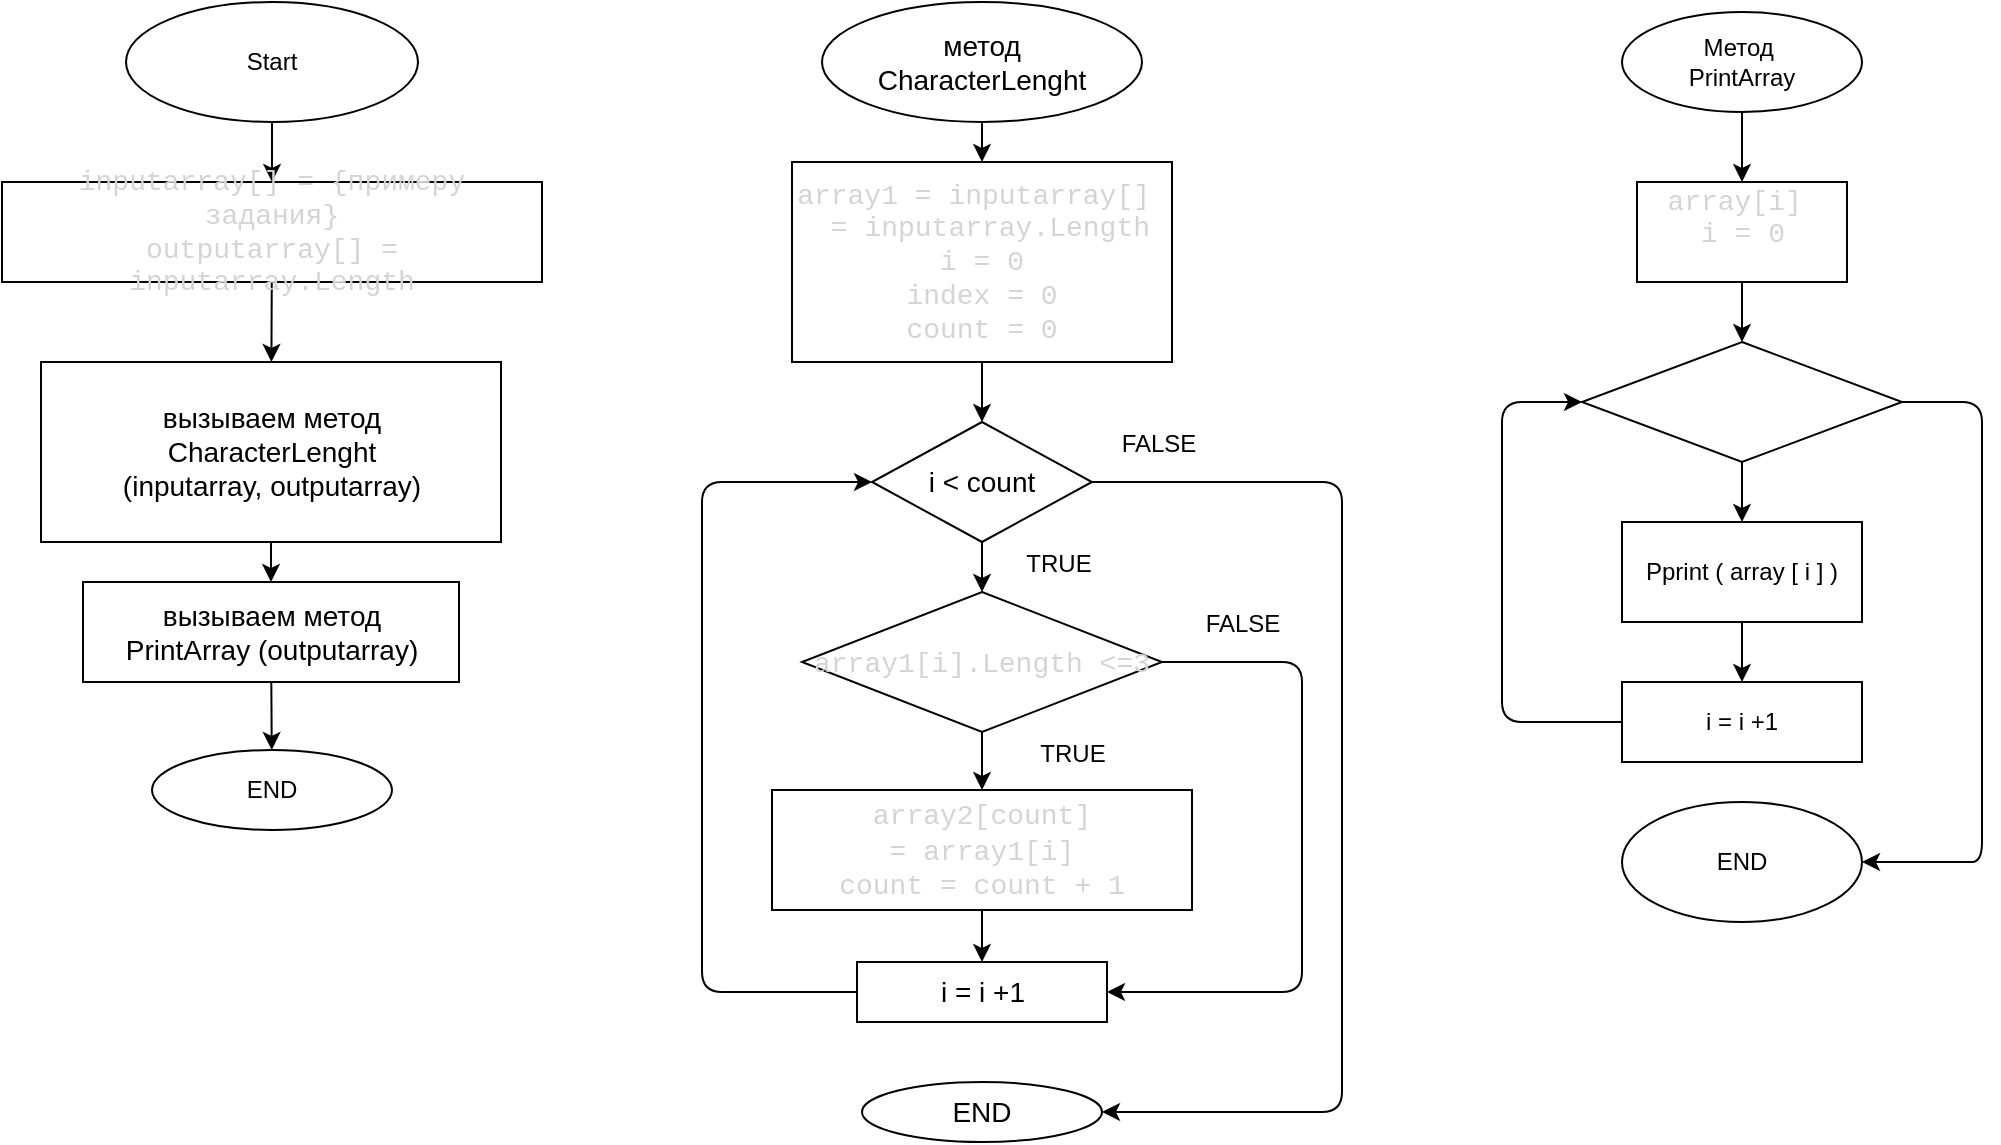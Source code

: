 <mxfile>
    <diagram id="HkoN10MVfY5_M1-_J-7j" name="Страница 1">
        <mxGraphModel dx="674" dy="530" grid="1" gridSize="10" guides="1" tooltips="1" connect="1" arrows="1" fold="1" page="1" pageScale="1" pageWidth="1169" pageHeight="827" background="none" math="0" shadow="0">
            <root>
                <mxCell id="0"/>
                <mxCell id="1" parent="0"/>
                <mxCell id="70" value="" style="edgeStyle=none;html=1;" parent="1" source="68" target="69" edge="1">
                    <mxGeometry relative="1" as="geometry"/>
                </mxCell>
                <mxCell id="68" value="Start" style="ellipse;whiteSpace=wrap;html=1;" parent="1" vertex="1">
                    <mxGeometry x="92" y="20" width="146" height="60" as="geometry"/>
                </mxCell>
                <mxCell id="95" value="" style="edgeStyle=none;html=1;" edge="1" parent="1" source="69" target="94">
                    <mxGeometry relative="1" as="geometry"/>
                </mxCell>
                <mxCell id="69" value="&lt;div&gt;&lt;span style=&quot;font-size: 14px ; color: rgb(212 , 212 , 212) ; font-family: &amp;#34;consolas&amp;#34; , &amp;#34;courier new&amp;#34; , monospace&quot;&gt;inputarray[] = {примеру задания}&lt;/span&gt;&lt;/div&gt;&lt;div&gt;&lt;span style=&quot;font-size: 14px ; color: rgb(212 , 212 , 212) ; font-family: &amp;#34;consolas&amp;#34; , &amp;#34;courier new&amp;#34; , monospace&quot;&gt;outputarray[] = inputarray.Length&lt;/span&gt;&lt;/div&gt;" style="whiteSpace=wrap;html=1;align=center;" parent="1" vertex="1">
                    <mxGeometry x="30" y="110" width="270" height="50" as="geometry"/>
                </mxCell>
                <mxCell id="73" value="" style="edgeStyle=none;html=1;fontSize=14;" parent="1" source="71" target="72" edge="1">
                    <mxGeometry relative="1" as="geometry"/>
                </mxCell>
                <mxCell id="71" value="метод&lt;br&gt;CharacterLenght" style="ellipse;whiteSpace=wrap;html=1;fontSize=14;" parent="1" vertex="1">
                    <mxGeometry x="440" y="20" width="160" height="60" as="geometry"/>
                </mxCell>
                <mxCell id="75" value="" style="edgeStyle=none;html=1;fontSize=14;" parent="1" source="72" target="74" edge="1">
                    <mxGeometry relative="1" as="geometry"/>
                </mxCell>
                <mxCell id="72" value="&lt;div style=&quot;font-size: 12px&quot;&gt;&lt;span style=&quot;font-size: 14px ; color: rgb(212 , 212 , 212) ; font-family: &amp;#34;consolas&amp;#34; , &amp;#34;courier new&amp;#34; , monospace&quot;&gt;array1 = inputarray[]&amp;nbsp;&lt;/span&gt;&lt;/div&gt;&lt;div style=&quot;font-size: 12px&quot;&gt;&lt;span style=&quot;font-size: 14px ; color: rgb(212 , 212 , 212) ; font-family: &amp;#34;consolas&amp;#34; , &amp;#34;courier new&amp;#34; , monospace&quot;&gt;&amp;nbsp;= inputarray.Length&lt;/span&gt;&lt;/div&gt;&lt;div style=&quot;font-size: 12px&quot;&gt;&lt;font color=&quot;#d4d4d4&quot; face=&quot;consolas, courier new, monospace&quot;&gt;&lt;span style=&quot;font-size: 14px&quot;&gt;i = 0&lt;/span&gt;&lt;/font&gt;&lt;/div&gt;&lt;div style=&quot;font-size: 12px&quot;&gt;&lt;font color=&quot;#d4d4d4&quot; face=&quot;consolas, courier new, monospace&quot;&gt;&lt;span style=&quot;font-size: 14px&quot;&gt;index = 0&lt;/span&gt;&lt;/font&gt;&lt;/div&gt;&lt;div style=&quot;font-size: 12px&quot;&gt;&lt;font color=&quot;#d4d4d4&quot; face=&quot;consolas, courier new, monospace&quot;&gt;&lt;span style=&quot;font-size: 14px&quot;&gt;count = 0&lt;/span&gt;&lt;/font&gt;&lt;/div&gt;" style="whiteSpace=wrap;html=1;fontSize=14;" parent="1" vertex="1">
                    <mxGeometry x="425" y="100" width="190" height="100" as="geometry"/>
                </mxCell>
                <mxCell id="77" value="" style="edgeStyle=none;html=1;fontSize=14;" parent="1" source="74" target="76" edge="1">
                    <mxGeometry relative="1" as="geometry"/>
                </mxCell>
                <mxCell id="106" style="edgeStyle=none;html=1;exitX=1;exitY=0.5;exitDx=0;exitDy=0;entryX=1;entryY=0.5;entryDx=0;entryDy=0;" edge="1" parent="1" source="74" target="90">
                    <mxGeometry relative="1" as="geometry">
                        <Array as="points">
                            <mxPoint x="700" y="260"/>
                            <mxPoint x="700" y="575"/>
                        </Array>
                    </mxGeometry>
                </mxCell>
                <mxCell id="74" value="i &amp;lt; count" style="rhombus;whiteSpace=wrap;html=1;fontSize=14;" parent="1" vertex="1">
                    <mxGeometry x="465" y="230" width="110" height="60" as="geometry"/>
                </mxCell>
                <mxCell id="81" value="" style="edgeStyle=none;html=1;fontSize=14;" parent="1" source="76" target="80" edge="1">
                    <mxGeometry relative="1" as="geometry"/>
                </mxCell>
                <mxCell id="83" value="" style="edgeStyle=none;html=1;fontSize=14;" parent="1" source="80" target="82" edge="1">
                    <mxGeometry relative="1" as="geometry"/>
                </mxCell>
                <mxCell id="80" value="&lt;span style=&quot;color: rgb(212 , 212 , 212) ; font-family: &amp;#34;consolas&amp;#34; , &amp;#34;courier new&amp;#34; , monospace&quot;&gt;array2[count] =&amp;nbsp;&lt;/span&gt;&lt;span style=&quot;color: rgb(212 , 212 , 212) ; font-family: &amp;#34;consolas&amp;#34; , &amp;#34;courier new&amp;#34; , monospace&quot;&gt;array1[i]&lt;br&gt;count = count + 1&lt;br&gt;&lt;/span&gt;" style="whiteSpace=wrap;html=1;fontSize=14;" parent="1" vertex="1">
                    <mxGeometry x="415" y="414" width="210" height="60" as="geometry"/>
                </mxCell>
                <mxCell id="105" style="edgeStyle=none;html=1;exitX=0;exitY=0.5;exitDx=0;exitDy=0;entryX=0;entryY=0.5;entryDx=0;entryDy=0;" edge="1" parent="1" source="82" target="74">
                    <mxGeometry relative="1" as="geometry">
                        <mxPoint x="380" y="340" as="targetPoint"/>
                        <Array as="points">
                            <mxPoint x="380" y="515"/>
                            <mxPoint x="380" y="260"/>
                        </Array>
                    </mxGeometry>
                </mxCell>
                <mxCell id="82" value="i = i +1" style="whiteSpace=wrap;html=1;fontSize=14;" parent="1" vertex="1">
                    <mxGeometry x="457.5" y="500" width="125" height="30" as="geometry"/>
                </mxCell>
                <mxCell id="86" value="&lt;font style=&quot;font-size: 12px&quot;&gt;TRUE&lt;/font&gt;" style="text;html=1;align=center;verticalAlign=middle;resizable=0;points=[];autosize=1;strokeColor=none;fillColor=none;fontSize=14;" parent="1" vertex="1">
                    <mxGeometry x="540" y="385" width="50" height="20" as="geometry"/>
                </mxCell>
                <mxCell id="79" value="&lt;font style=&quot;font-size: 12px&quot;&gt;FALSE&lt;/font&gt;" style="text;html=1;align=center;verticalAlign=middle;resizable=0;points=[];autosize=1;strokeColor=none;fillColor=none;fontSize=14;rotation=0;" parent="1" vertex="1">
                    <mxGeometry x="582.5" y="230" width="50" height="20" as="geometry"/>
                </mxCell>
                <mxCell id="90" value="END" style="ellipse;whiteSpace=wrap;html=1;fontSize=14;" parent="1" vertex="1">
                    <mxGeometry x="460" y="560" width="120" height="30" as="geometry"/>
                </mxCell>
                <mxCell id="92" value="&lt;font style=&quot;font-size: 12px&quot;&gt;TRUE&lt;/font&gt;" style="text;html=1;align=center;verticalAlign=middle;resizable=0;points=[];autosize=1;strokeColor=none;fillColor=none;fontSize=14;" parent="1" vertex="1">
                    <mxGeometry x="532.5" y="290" width="50" height="20" as="geometry"/>
                </mxCell>
                <mxCell id="93" value="&lt;font style=&quot;font-size: 12px&quot;&gt;FALSE&lt;/font&gt;" style="text;html=1;align=center;verticalAlign=middle;resizable=0;points=[];autosize=1;strokeColor=none;fillColor=none;fontSize=14;" parent="1" vertex="1">
                    <mxGeometry x="625" y="320" width="50" height="20" as="geometry"/>
                </mxCell>
                <mxCell id="97" value="" style="edgeStyle=none;html=1;" edge="1" parent="1" source="94" target="96">
                    <mxGeometry relative="1" as="geometry"/>
                </mxCell>
                <mxCell id="94" value="&lt;span style=&quot;font-size: 14px&quot;&gt;вызываем метод&lt;/span&gt;&lt;br style=&quot;font-size: 14px&quot;&gt;&lt;span style=&quot;font-size: 14px&quot;&gt;CharacterLenght&lt;br&gt;(inputarray, outputarray)&lt;br&gt;&lt;/span&gt;" style="whiteSpace=wrap;html=1;" vertex="1" parent="1">
                    <mxGeometry x="49.5" y="200" width="230" height="90" as="geometry"/>
                </mxCell>
                <mxCell id="100" value="" style="edgeStyle=none;html=1;" edge="1" parent="1" source="96" target="99">
                    <mxGeometry relative="1" as="geometry"/>
                </mxCell>
                <mxCell id="96" value="&lt;span style=&quot;font-size: 14px&quot;&gt;вызываем метод&lt;/span&gt;&lt;br style=&quot;font-size: 14px&quot;&gt;&lt;span style=&quot;font-size: 14px&quot;&gt;PrintArray (outputarray)&lt;/span&gt;" style="whiteSpace=wrap;html=1;" vertex="1" parent="1">
                    <mxGeometry x="70.5" y="310" width="188" height="50" as="geometry"/>
                </mxCell>
                <mxCell id="99" value="END" style="ellipse;whiteSpace=wrap;html=1;" vertex="1" parent="1">
                    <mxGeometry x="105" y="394" width="120" height="40" as="geometry"/>
                </mxCell>
                <mxCell id="102" style="edgeStyle=none;html=1;exitX=1;exitY=0.5;exitDx=0;exitDy=0;entryX=1;entryY=0.5;entryDx=0;entryDy=0;" edge="1" parent="1" source="76" target="82">
                    <mxGeometry relative="1" as="geometry">
                        <Array as="points">
                            <mxPoint x="680" y="350"/>
                            <mxPoint x="680" y="515"/>
                        </Array>
                    </mxGeometry>
                </mxCell>
                <mxCell id="76" value="&lt;span style=&quot;color: rgb(212 , 212 , 212) ; font-family: &amp;#34;consolas&amp;#34; , &amp;#34;courier new&amp;#34; , monospace&quot;&gt;array1[i].Length &amp;lt;=3&lt;/span&gt;" style="rhombus;whiteSpace=wrap;html=1;fontSize=14;" parent="1" vertex="1">
                    <mxGeometry x="430" y="315" width="180" height="70" as="geometry"/>
                </mxCell>
                <mxCell id="110" value="" style="edgeStyle=none;html=1;" edge="1" parent="1" source="108" target="109">
                    <mxGeometry relative="1" as="geometry"/>
                </mxCell>
                <mxCell id="108" value="Метод&amp;nbsp;&lt;br&gt;PrintArray" style="ellipse;whiteSpace=wrap;html=1;" vertex="1" parent="1">
                    <mxGeometry x="840" y="25" width="120" height="50" as="geometry"/>
                </mxCell>
                <mxCell id="113" value="" style="edgeStyle=none;html=1;" edge="1" parent="1" source="109" target="112">
                    <mxGeometry relative="1" as="geometry"/>
                </mxCell>
                <mxCell id="109" value="&lt;div&gt;&lt;span style=&quot;font-size: 14px ; color: rgb(212 , 212 , 212) ; font-family: &amp;#34;consolas&amp;#34; , &amp;#34;courier new&amp;#34; , monospace&quot;&gt;array[i]&amp;nbsp;&lt;/span&gt;&lt;/div&gt;&lt;div&gt;&lt;font color=&quot;#d4d4d4&quot; face=&quot;consolas, courier new, monospace&quot;&gt;&lt;span style=&quot;font-size: 14px&quot;&gt;i = 0&lt;/span&gt;&lt;/font&gt;&lt;/div&gt;&lt;div&gt;&lt;br&gt;&lt;/div&gt;" style="whiteSpace=wrap;html=1;align=center;" vertex="1" parent="1">
                    <mxGeometry x="847.5" y="110" width="105" height="50" as="geometry"/>
                </mxCell>
                <mxCell id="115" value="" style="edgeStyle=none;html=1;fontColor=#FFFFFF;" edge="1" parent="1" source="112" target="114">
                    <mxGeometry relative="1" as="geometry"/>
                </mxCell>
                <mxCell id="121" value="" style="edgeStyle=none;html=1;fontColor=#FFFFFF;" edge="1" parent="1" source="112" target="120">
                    <mxGeometry relative="1" as="geometry">
                        <Array as="points">
                            <mxPoint x="1020" y="220"/>
                            <mxPoint x="1020" y="450"/>
                            <mxPoint x="1010" y="450"/>
                        </Array>
                    </mxGeometry>
                </mxCell>
                <mxCell id="112" value="&lt;font color=&quot;#ffffff&quot;&gt;i&amp;nbsp; &amp;lt;&amp;nbsp; array.Lengh&lt;/font&gt;" style="rhombus;whiteSpace=wrap;html=1;" vertex="1" parent="1">
                    <mxGeometry x="820" y="190" width="160" height="60" as="geometry"/>
                </mxCell>
                <mxCell id="117" value="" style="edgeStyle=none;html=1;fontColor=#FFFFFF;" edge="1" parent="1" source="114" target="116">
                    <mxGeometry relative="1" as="geometry"/>
                </mxCell>
                <mxCell id="114" value="Pprint ( array [ i ] )" style="whiteSpace=wrap;html=1;" vertex="1" parent="1">
                    <mxGeometry x="840" y="280" width="120" height="50" as="geometry"/>
                </mxCell>
                <mxCell id="118" style="edgeStyle=none;html=1;exitX=0;exitY=0.5;exitDx=0;exitDy=0;entryX=0;entryY=0.5;entryDx=0;entryDy=0;fontColor=#FFFFFF;" edge="1" parent="1" source="116" target="112">
                    <mxGeometry relative="1" as="geometry">
                        <Array as="points">
                            <mxPoint x="780" y="380"/>
                            <mxPoint x="780" y="220"/>
                        </Array>
                    </mxGeometry>
                </mxCell>
                <mxCell id="116" value="i = i +1" style="whiteSpace=wrap;html=1;" vertex="1" parent="1">
                    <mxGeometry x="840" y="360" width="120" height="40" as="geometry"/>
                </mxCell>
                <mxCell id="120" value="END" style="ellipse;whiteSpace=wrap;html=1;" vertex="1" parent="1">
                    <mxGeometry x="840" y="420" width="120" height="60" as="geometry"/>
                </mxCell>
                <mxCell id="122" value="FALSE" style="text;html=1;align=center;verticalAlign=middle;resizable=0;points=[];autosize=1;strokeColor=none;fillColor=none;fontColor=#FFFFFF;" vertex="1" parent="1">
                    <mxGeometry x="965" y="190" width="50" height="20" as="geometry"/>
                </mxCell>
                <mxCell id="123" value="TRUE" style="text;html=1;align=center;verticalAlign=middle;resizable=0;points=[];autosize=1;strokeColor=none;fillColor=none;fontColor=#FFFFFF;" vertex="1" parent="1">
                    <mxGeometry x="835" y="250" width="50" height="20" as="geometry"/>
                </mxCell>
            </root>
        </mxGraphModel>
    </diagram>
</mxfile>